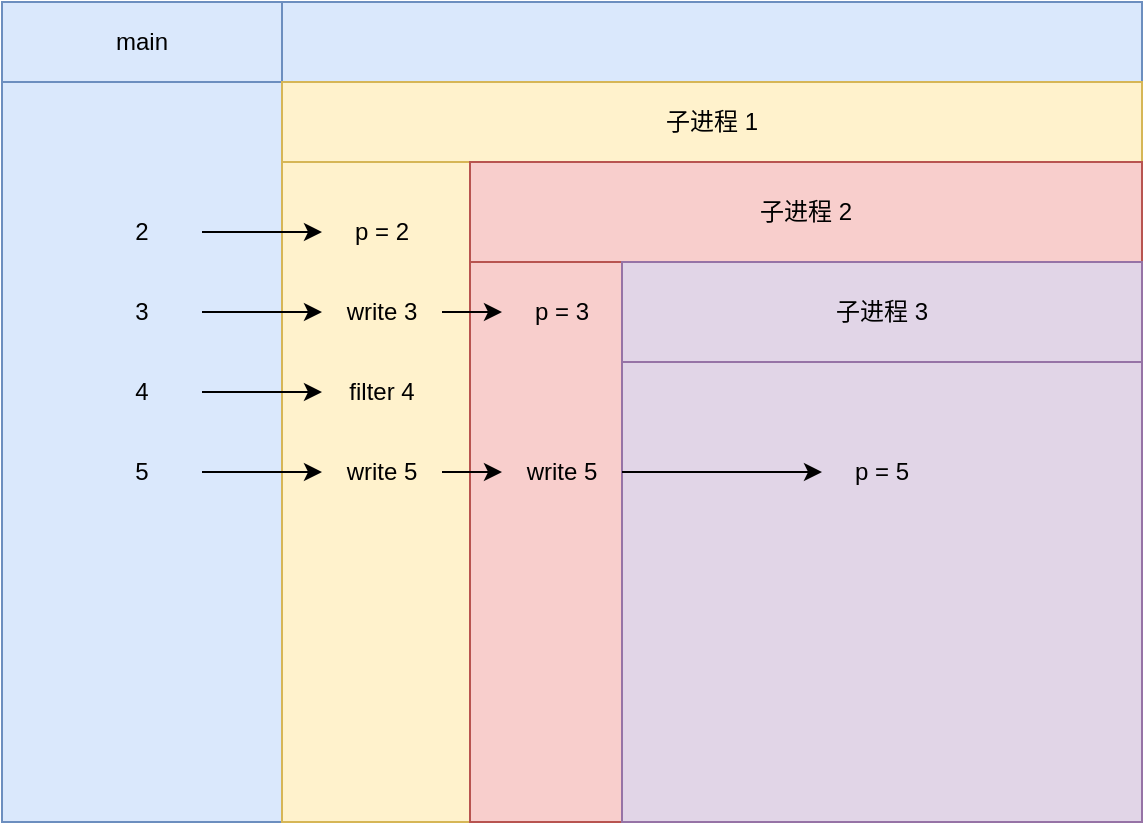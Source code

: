 <mxfile version="20.8.16" type="device"><diagram name="第 1 页" id="_kq-tzOwKbhgdYPaV0P5"><mxGraphModel dx="1034" dy="604" grid="1" gridSize="10" guides="1" tooltips="1" connect="1" arrows="1" fold="1" page="1" pageScale="1" pageWidth="827" pageHeight="1169" math="0" shadow="0"><root><mxCell id="0"/><mxCell id="1" parent="0"/><mxCell id="_UQDJSK1RVlmph0jTtKQ-1" value="" style="rounded=0;whiteSpace=wrap;html=1;fillColor=#dae8fc;strokeColor=#6c8ebf;" vertex="1" parent="1"><mxGeometry x="120" y="150" width="570" height="410" as="geometry"/></mxCell><mxCell id="_UQDJSK1RVlmph0jTtKQ-2" value="" style="rounded=0;whiteSpace=wrap;html=1;align=left;fillColor=#dae8fc;strokeColor=#6c8ebf;" vertex="1" parent="1"><mxGeometry x="120" y="150" width="140" height="410" as="geometry"/></mxCell><mxCell id="_UQDJSK1RVlmph0jTtKQ-3" value="main" style="rounded=0;whiteSpace=wrap;html=1;fillColor=#dae8fc;strokeColor=#6c8ebf;" vertex="1" parent="1"><mxGeometry x="120" y="150" width="140" height="40" as="geometry"/></mxCell><mxCell id="_UQDJSK1RVlmph0jTtKQ-4" value="2" style="text;html=1;strokeColor=none;fillColor=none;align=center;verticalAlign=middle;whiteSpace=wrap;rounded=0;" vertex="1" parent="1"><mxGeometry x="160" y="250" width="60" height="30" as="geometry"/></mxCell><mxCell id="_UQDJSK1RVlmph0jTtKQ-5" value="3" style="text;html=1;strokeColor=none;fillColor=none;align=center;verticalAlign=middle;whiteSpace=wrap;rounded=0;" vertex="1" parent="1"><mxGeometry x="160" y="290" width="60" height="30" as="geometry"/></mxCell><mxCell id="_UQDJSK1RVlmph0jTtKQ-6" value="4" style="text;html=1;strokeColor=none;fillColor=none;align=center;verticalAlign=middle;whiteSpace=wrap;rounded=0;" vertex="1" parent="1"><mxGeometry x="160" y="330" width="60" height="30" as="geometry"/></mxCell><mxCell id="_UQDJSK1RVlmph0jTtKQ-7" value="" style="rounded=0;whiteSpace=wrap;html=1;" vertex="1" parent="1"><mxGeometry x="260" y="190" width="430" height="370" as="geometry"/></mxCell><mxCell id="_UQDJSK1RVlmph0jTtKQ-8" value="" style="rounded=0;whiteSpace=wrap;html=1;fillColor=#fff2cc;strokeColor=#d6b656;connectable=0;" vertex="1" parent="1"><mxGeometry x="260" y="230" width="430" height="330" as="geometry"/></mxCell><mxCell id="_UQDJSK1RVlmph0jTtKQ-9" value="子进程 1" style="rounded=0;whiteSpace=wrap;html=1;fillColor=#fff2cc;strokeColor=#d6b656;" vertex="1" parent="1"><mxGeometry x="260" y="190" width="430" height="40" as="geometry"/></mxCell><mxCell id="_UQDJSK1RVlmph0jTtKQ-10" value="" style="rounded=0;whiteSpace=wrap;html=1;fillColor=#f8cecc;strokeColor=#b85450;" vertex="1" parent="1"><mxGeometry x="354" y="230" width="336" height="330" as="geometry"/></mxCell><mxCell id="_UQDJSK1RVlmph0jTtKQ-13" value="p = 2" style="text;html=1;strokeColor=none;fillColor=none;align=center;verticalAlign=middle;whiteSpace=wrap;rounded=0;" vertex="1" parent="1"><mxGeometry x="280" y="250" width="60" height="30" as="geometry"/></mxCell><mxCell id="_UQDJSK1RVlmph0jTtKQ-14" value="" style="edgeStyle=orthogonalEdgeStyle;rounded=0;orthogonalLoop=1;jettySize=auto;html=1;" edge="1" parent="1" source="_UQDJSK1RVlmph0jTtKQ-4" target="_UQDJSK1RVlmph0jTtKQ-13"><mxGeometry relative="1" as="geometry"/></mxCell><mxCell id="_UQDJSK1RVlmph0jTtKQ-21" value="" style="edgeStyle=orthogonalEdgeStyle;rounded=0;orthogonalLoop=1;jettySize=auto;html=1;" edge="1" parent="1" source="_UQDJSK1RVlmph0jTtKQ-15" target="_UQDJSK1RVlmph0jTtKQ-20"><mxGeometry relative="1" as="geometry"/></mxCell><mxCell id="_UQDJSK1RVlmph0jTtKQ-15" value="write 3" style="text;html=1;strokeColor=none;fillColor=none;align=center;verticalAlign=middle;whiteSpace=wrap;rounded=0;" vertex="1" parent="1"><mxGeometry x="280" y="290" width="60" height="30" as="geometry"/></mxCell><mxCell id="_UQDJSK1RVlmph0jTtKQ-16" value="" style="edgeStyle=orthogonalEdgeStyle;rounded=0;orthogonalLoop=1;jettySize=auto;html=1;" edge="1" parent="1" source="_UQDJSK1RVlmph0jTtKQ-5" target="_UQDJSK1RVlmph0jTtKQ-15"><mxGeometry relative="1" as="geometry"/></mxCell><mxCell id="_UQDJSK1RVlmph0jTtKQ-17" value="filter 4" style="text;html=1;strokeColor=none;fillColor=none;align=center;verticalAlign=middle;whiteSpace=wrap;rounded=0;" vertex="1" parent="1"><mxGeometry x="280" y="330" width="60" height="30" as="geometry"/></mxCell><mxCell id="_UQDJSK1RVlmph0jTtKQ-18" value="" style="edgeStyle=orthogonalEdgeStyle;rounded=0;orthogonalLoop=1;jettySize=auto;html=1;" edge="1" parent="1" source="_UQDJSK1RVlmph0jTtKQ-6" target="_UQDJSK1RVlmph0jTtKQ-17"><mxGeometry relative="1" as="geometry"/></mxCell><mxCell id="_UQDJSK1RVlmph0jTtKQ-19" value="子进程 2" style="rounded=0;whiteSpace=wrap;html=1;fillColor=#f8cecc;strokeColor=#b85450;" vertex="1" parent="1"><mxGeometry x="354" y="230" width="336" height="50" as="geometry"/></mxCell><mxCell id="_UQDJSK1RVlmph0jTtKQ-20" value="p = 3" style="text;html=1;strokeColor=none;fillColor=none;align=center;verticalAlign=middle;whiteSpace=wrap;rounded=0;" vertex="1" parent="1"><mxGeometry x="370" y="290" width="60" height="30" as="geometry"/></mxCell><mxCell id="_UQDJSK1RVlmph0jTtKQ-22" value="" style="rounded=0;whiteSpace=wrap;html=1;fillColor=#e1d5e7;strokeColor=#9673a6;" vertex="1" parent="1"><mxGeometry x="430" y="280" width="260" height="280" as="geometry"/></mxCell><mxCell id="_UQDJSK1RVlmph0jTtKQ-23" value="子进程 3" style="rounded=0;whiteSpace=wrap;html=1;fillColor=#e1d5e7;strokeColor=#9673a6;" vertex="1" parent="1"><mxGeometry x="430" y="280" width="260" height="50" as="geometry"/></mxCell><mxCell id="_UQDJSK1RVlmph0jTtKQ-27" value="" style="edgeStyle=orthogonalEdgeStyle;rounded=0;orthogonalLoop=1;jettySize=auto;html=1;" edge="1" parent="1" source="_UQDJSK1RVlmph0jTtKQ-24" target="_UQDJSK1RVlmph0jTtKQ-25"><mxGeometry relative="1" as="geometry"/></mxCell><mxCell id="_UQDJSK1RVlmph0jTtKQ-24" value="5" style="text;html=1;strokeColor=none;fillColor=none;align=center;verticalAlign=middle;whiteSpace=wrap;rounded=0;" vertex="1" parent="1"><mxGeometry x="160" y="370" width="60" height="30" as="geometry"/></mxCell><mxCell id="_UQDJSK1RVlmph0jTtKQ-28" value="" style="edgeStyle=orthogonalEdgeStyle;rounded=0;orthogonalLoop=1;jettySize=auto;html=1;" edge="1" parent="1" source="_UQDJSK1RVlmph0jTtKQ-25" target="_UQDJSK1RVlmph0jTtKQ-26"><mxGeometry relative="1" as="geometry"/></mxCell><mxCell id="_UQDJSK1RVlmph0jTtKQ-25" value="write 5" style="text;html=1;strokeColor=none;fillColor=none;align=center;verticalAlign=middle;whiteSpace=wrap;rounded=0;" vertex="1" parent="1"><mxGeometry x="280" y="370" width="60" height="30" as="geometry"/></mxCell><mxCell id="_UQDJSK1RVlmph0jTtKQ-26" value="write 5" style="text;html=1;strokeColor=none;fillColor=none;align=center;verticalAlign=middle;whiteSpace=wrap;rounded=0;" vertex="1" parent="1"><mxGeometry x="370" y="370" width="60" height="30" as="geometry"/></mxCell><mxCell id="_UQDJSK1RVlmph0jTtKQ-30" value="p = 5" style="text;html=1;strokeColor=none;fillColor=none;align=center;verticalAlign=middle;whiteSpace=wrap;rounded=0;" vertex="1" parent="1"><mxGeometry x="530" y="370" width="60" height="30" as="geometry"/></mxCell><mxCell id="_UQDJSK1RVlmph0jTtKQ-31" value="" style="edgeStyle=orthogonalEdgeStyle;rounded=0;orthogonalLoop=1;jettySize=auto;html=1;" edge="1" parent="1" source="_UQDJSK1RVlmph0jTtKQ-26" target="_UQDJSK1RVlmph0jTtKQ-30"><mxGeometry relative="1" as="geometry"/></mxCell></root></mxGraphModel></diagram></mxfile>